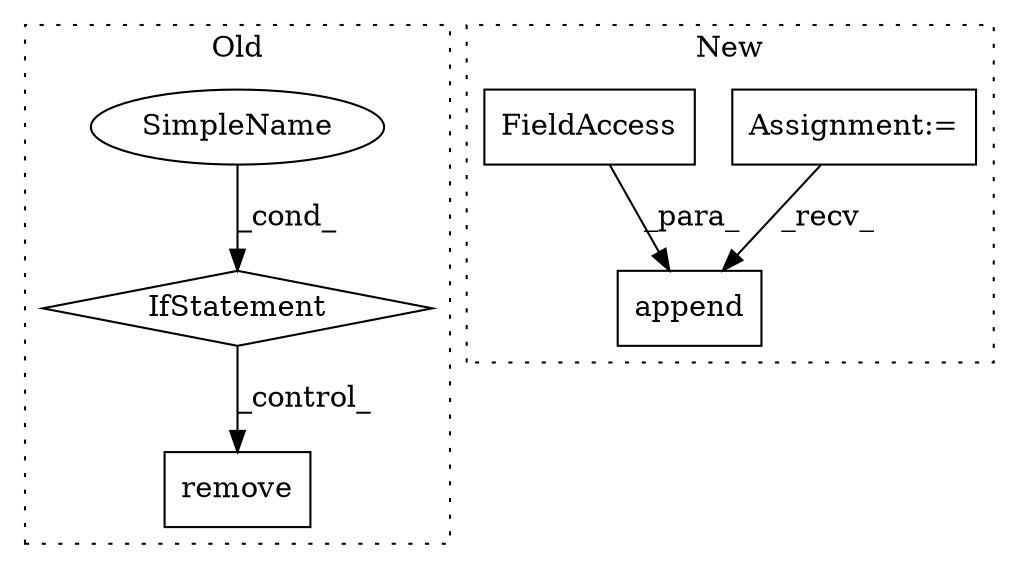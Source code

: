 digraph G {
subgraph cluster0 {
1 [label="remove" a="32" s="2675,2699" l="7,1" shape="box"];
4 [label="IfStatement" a="25" s="2629,2658" l="4,2" shape="diamond"];
5 [label="SimpleName" a="42" s="" l="" shape="ellipse"];
label = "Old";
style="dotted";
}
subgraph cluster1 {
2 [label="append" a="32" s="4942,4962" l="7,1" shape="box"];
3 [label="Assignment:=" a="7" s="4774" l="2" shape="box"];
6 [label="FieldAccess" a="22" s="4949" l="13" shape="box"];
label = "New";
style="dotted";
}
3 -> 2 [label="_recv_"];
4 -> 1 [label="_control_"];
5 -> 4 [label="_cond_"];
6 -> 2 [label="_para_"];
}